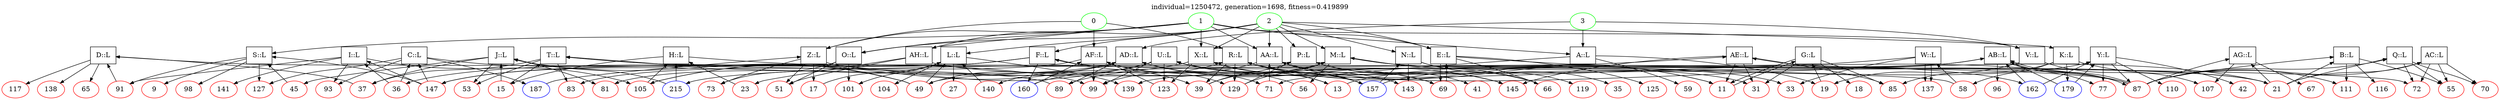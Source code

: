 digraph {
edge [ arrowsize=0.75 ];
labelloc="t"
label="individual=1250472, generation=1698, fitness=0.419899"
subgraph {
rank=same;
0 [color=green];
1 [color=green];
2 [color=green];
3 [color=green];
}
subgraph {
rank=same;
9 [color=red];
11 [color=red];
13 [color=red];
15 [color=red];
17 [color=red];
18 [color=red];
19 [color=red];
21 [color=red];
23 [color=red];
27 [color=red];
31 [color=red];
33 [color=red];
35 [color=red];
36 [color=red];
37 [color=red];
39 [color=red];
41 [color=red];
42 [color=red];
45 [color=red];
49 [color=red];
51 [color=red];
53 [color=red];
55 [color=red];
56 [color=red];
58 [color=red];
59 [color=red];
65 [color=red];
66 [color=red];
67 [color=red];
69 [color=red];
70 [color=red];
71 [color=red];
72 [color=red];
73 [color=red];
77 [color=red];
81 [color=red];
83 [color=red];
85 [color=red];
87 [color=red];
89 [color=red];
91 [color=red];
93 [color=red];
96 [color=red];
98 [color=red];
99 [color=red];
101 [color=red];
104 [color=red];
105 [color=red];
107 [color=red];
110 [color=red];
111 [color=red];
116 [color=red];
117 [color=red];
119 [color=red];
123 [color=red];
125 [color=red];
127 [color=red];
129 [color=red];
137 [color=red];
138 [color=red];
139 [color=red];
140 [color=red];
141 [color=red];
143 [color=red];
145 [color=red];
147 [color=red];
}
subgraph {
rank=same;
157 [color=blue];
160 [color=blue];
162 [color=blue];
179 [color=blue];
187 [color=blue];
215 [color=blue];
}
subgraph {
rank=same;
217 [shape=box,label="A::L"];
218 [shape=box,label="B::L"];
219 [shape=box,label="C::L"];
220 [shape=box,label="D::L"];
221 [shape=box,label="E::L"];
222 [shape=box,label="F::L"];
223 [shape=box,label="G::L"];
224 [shape=box,label="H::L"];
226 [shape=box,label="I::L"];
227 [shape=box,label="J::L"];
228 [shape=box,label="K::L"];
229 [shape=box,label="L::L"];
230 [shape=box,label="M::L"];
231 [shape=box,label="N::L"];
232 [shape=box,label="O::L"];
233 [shape=box,label="P::L"];
234 [shape=box,label="Q::L"];
235 [shape=box,label="R::L"];
236 [shape=box,label="S::L"];
237 [shape=box,label="T::L"];
238 [shape=box,label="U::L"];
239 [shape=box,label="V::L"];
240 [shape=box,label="W::L"];
241 [shape=box,label="X::L"];
242 [shape=box,label="Y::L"];
243 [shape=box,label="Z::L"];
244 [shape=box,label="AA::L"];
245 [shape=box,label="AB::L"];
246 [shape=box,label="AC::L"];
247 [shape=box,label="AD::L"];
248 [shape=box,label="AE::L"];
249 [shape=box,label="AF::L"];
250 [shape=box,label="AG::L"];
251 [shape=box,label="AH::L"];
}
1->217;
3->217;
217->59;
217->19;
217->71;
21->218;
87->218;
218->116;
218->111;
218->55;
36->219;
147->219;
219->127;
219->99;
219->93;
219->187;
91->220;
89->220;
37->220;
220->138;
220->65;
220->117;
69->221;
1->221;
2->221;
221->66;
221->69;
221->125;
221->162;
2->222;
87->222;
222->147;
222->39;
222->160;
222->36;
19->223;
11->223;
223->85;
223->11;
223->18;
223->31;
215->224;
23->224;
105->224;
224->15;
224->72;
36->226;
147->226;
226->141;
226->91;
226->93;
226->105;
215->227;
15->227;
49->227;
227->37;
227->81;
227->45;
227->53;
2->228;
228->85;
228->58;
228->179;
228->111;
2->229;
140->229;
49->229;
17->229;
229->101;
229->104;
229->139;
229->27;
2->230;
66->230;
39->230;
129->230;
230->31;
230->99;
230->33;
230->56;
157->231;
2->231;
231->35;
231->119;
231->143;
1->232;
2->232;
232->51;
232->73;
232->101;
2->233;
66->233;
39->233;
129->233;
233->41;
233->145;
21->234;
87->234;
234->70;
234->72;
234->55;
21->235;
0->235;
160->235;
235->129;
235->39;
235->11;
235->157;
1->236;
147->236;
45->236;
236->127;
236->91;
236->9;
236->98;
58->237;
15->237;
49->237;
237->37;
237->83;
237->53;
13->238;
157->238;
87->238;
238->105;
238->99;
238->140;
238->123;
1->239;
3->239;
239->19;
239->107;
58->240;
240->139;
240->137;
240->33;
240->137;
157->241;
1->241;
2->241;
241->123;
241->13;
241->147;
241->143;
179->242;
157->242;
162->242;
242->87;
242->110;
242->42;
242->77;
1->243;
0->243;
187->243;
243->51;
243->73;
243->21;
243->17;
157->244;
1->244;
2->244;
71->244;
244->69;
244->89;
244->11;
179->245;
13->245;
162->245;
87->245;
245->87;
245->215;
245->96;
245->77;
21->246;
87->246;
246->70;
246->72;
246->55;
56->247;
69->247;
3->247;
89->247;
247->105;
247->145;
247->49;
247->81;
49->248;
87->248;
248->85;
248->11;
248->145;
248->31;
123->249;
0->249;
160->249;
249->129;
249->83;
249->71;
249->99;
21->250;
87->250;
250->67;
250->107;
1->251;
2->251;
251->51;
251->23;
251->21;
}
